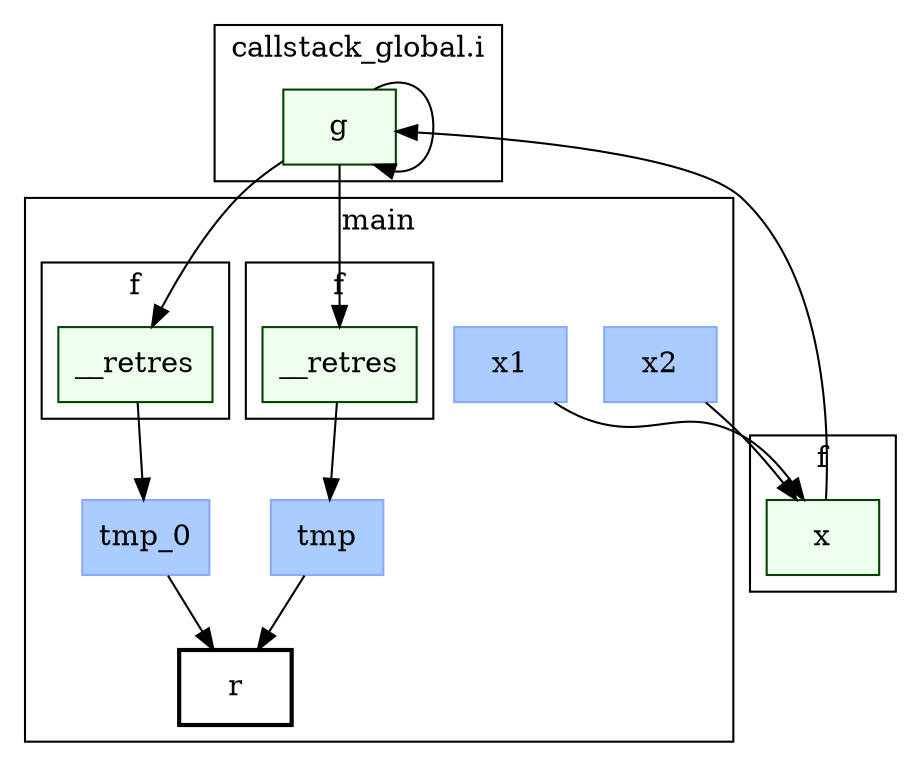 digraph G {
  cp2 [label=<r>, shape=box, style="bold", ];
  cp3 [label=<tmp>, shape=box, fillcolor="#AACCFF", color="#88AAFF",
       style="filled", ];
  cp5 [label=<tmp_0>, shape=box, fillcolor="#AACCFF", color="#88AAFF",
       style="filled", ];
  cp7 [label=<__retres>, shape=box, fillcolor="#EEFFEE", color="#004400",
       style="filled", ];
  cp9 [label=<__retres>, shape=box, fillcolor="#EEFFEE", color="#004400",
       style="filled", ];
  cp11 [label=<g>, shape=box, fillcolor="#EEFFEE", color="#004400",
        style="filled", ];
  cp15 [label=<x>, shape=box, fillcolor="#EEFFEE", color="#004400",
        style="filled", ];
  cp17 [label=<x2>, shape=box, fillcolor="#AACCFF", color="#88AAFF",
        style="filled", ];
  cp19 [label=<x1>, shape=box, fillcolor="#AACCFF", color="#88AAFF",
        style="filled", ];
  
  subgraph cluster_cs_1 { label=<main>; cp19;cp17;cp5;cp3;cp2;
    subgraph cluster_cs_2 { label=<f>; cp7;
       };
    subgraph cluster_cs_3 { label=<f>; cp9;
       };
     };
  subgraph cluster_cs_4 { label=<f>; cp15;
     };
  subgraph cluster_file_1 { label=<callstack_global.i>; cp11;
     };
  
  cp3 -> cp2;
  cp5 -> cp2;
  cp7 -> cp3;
  cp9 -> cp5;
  cp11 -> cp7;
  cp11 -> cp9;
  cp11 -> cp11;
  cp15 -> cp11;
  cp17 -> cp15;
  cp19 -> cp15;
  
  }